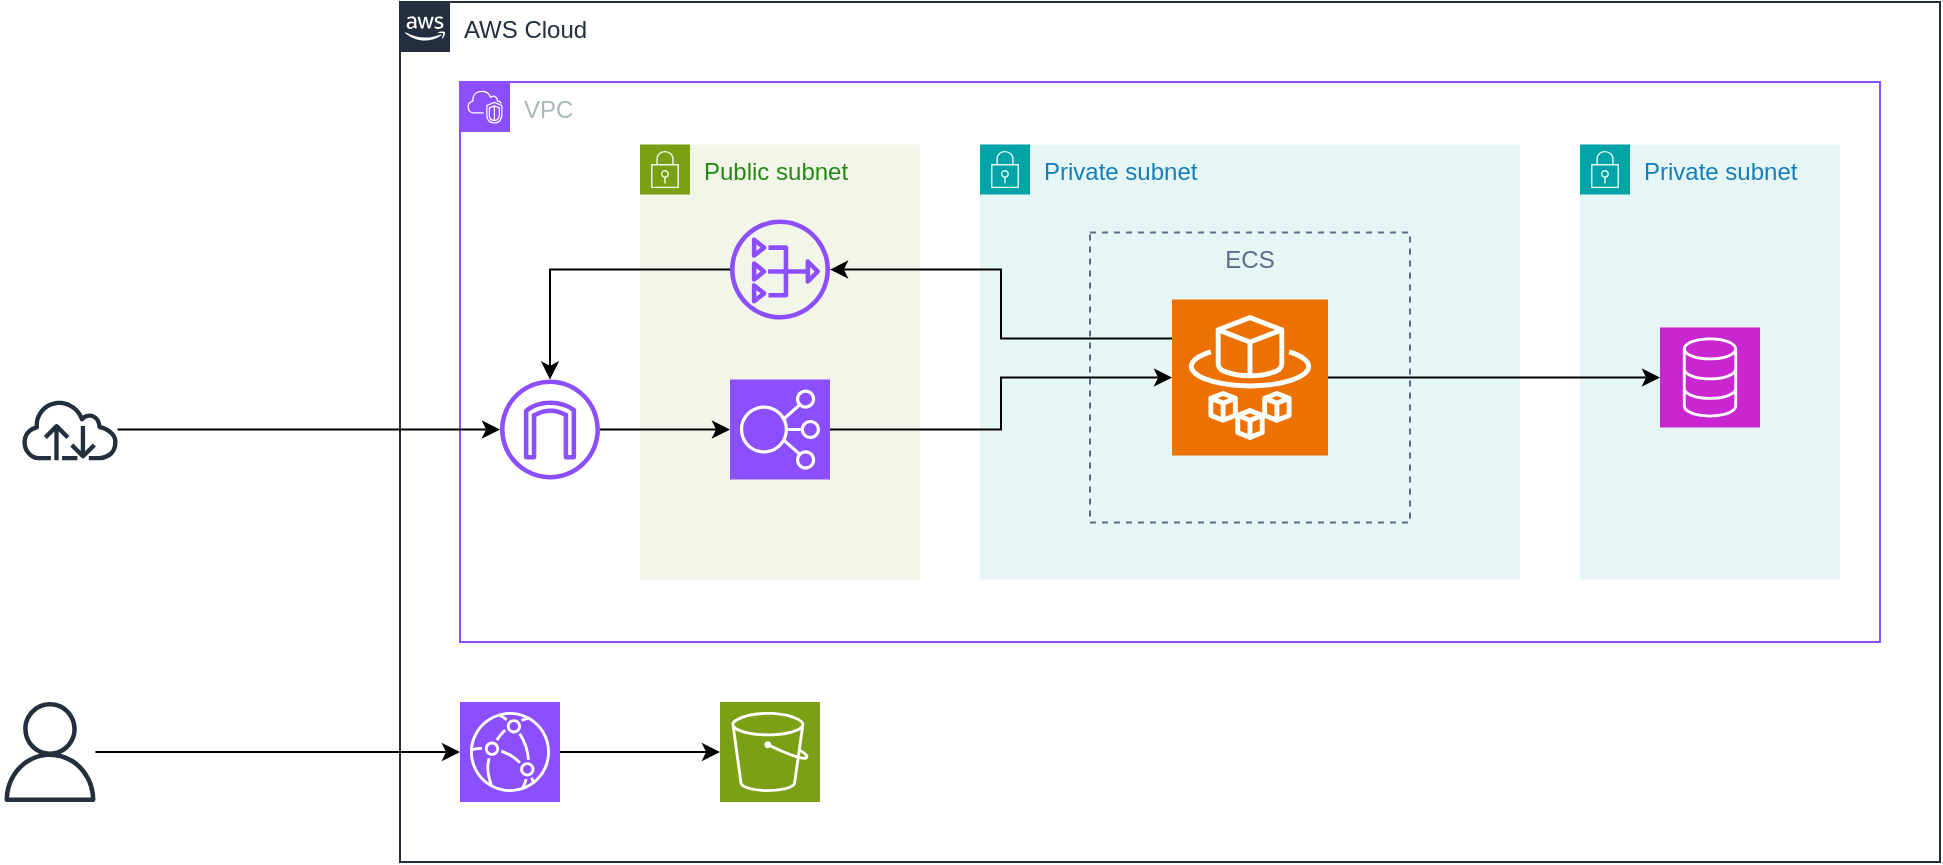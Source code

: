 <mxfile version="24.2.5" type="device">
  <diagram name="Trang-1" id="FU-uBumQ2bNbAoqQIy4l">
    <mxGraphModel dx="1595" dy="594" grid="1" gridSize="10" guides="1" tooltips="1" connect="1" arrows="1" fold="1" page="1" pageScale="1" pageWidth="827" pageHeight="1169" math="0" shadow="0">
      <root>
        <mxCell id="0" />
        <mxCell id="1" parent="0" />
        <mxCell id="fvwAENwHUn6193kttJ-c-1" value="AWS Cloud" style="points=[[0,0],[0.25,0],[0.5,0],[0.75,0],[1,0],[1,0.25],[1,0.5],[1,0.75],[1,1],[0.75,1],[0.5,1],[0.25,1],[0,1],[0,0.75],[0,0.5],[0,0.25]];outlineConnect=0;gradientColor=none;html=1;whiteSpace=wrap;fontSize=12;fontStyle=0;container=1;pointerEvents=0;collapsible=0;recursiveResize=0;shape=mxgraph.aws4.group;grIcon=mxgraph.aws4.group_aws_cloud_alt;strokeColor=#232F3E;fillColor=none;verticalAlign=top;align=left;spacingLeft=30;fontColor=#232F3E;dashed=0;" vertex="1" parent="1">
          <mxGeometry x="480" y="310" width="770" height="430" as="geometry" />
        </mxCell>
        <mxCell id="fvwAENwHUn6193kttJ-c-5" value="VPC" style="points=[[0,0],[0.25,0],[0.5,0],[0.75,0],[1,0],[1,0.25],[1,0.5],[1,0.75],[1,1],[0.75,1],[0.5,1],[0.25,1],[0,1],[0,0.75],[0,0.5],[0,0.25]];outlineConnect=0;gradientColor=none;html=1;whiteSpace=wrap;fontSize=12;fontStyle=0;container=1;pointerEvents=0;collapsible=0;recursiveResize=0;shape=mxgraph.aws4.group;grIcon=mxgraph.aws4.group_vpc2;strokeColor=#8C4FFF;fillColor=none;verticalAlign=top;align=left;spacingLeft=30;fontColor=#AAB7B8;dashed=0;" vertex="1" parent="fvwAENwHUn6193kttJ-c-1">
          <mxGeometry x="30" y="40" width="710" height="280" as="geometry" />
        </mxCell>
        <mxCell id="fvwAENwHUn6193kttJ-c-6" value="Public subnet" style="points=[[0,0],[0.25,0],[0.5,0],[0.75,0],[1,0],[1,0.25],[1,0.5],[1,0.75],[1,1],[0.75,1],[0.5,1],[0.25,1],[0,1],[0,0.75],[0,0.5],[0,0.25]];outlineConnect=0;gradientColor=none;html=1;whiteSpace=wrap;fontSize=12;fontStyle=0;container=1;pointerEvents=0;collapsible=0;recursiveResize=0;shape=mxgraph.aws4.group;grIcon=mxgraph.aws4.group_security_group;grStroke=0;strokeColor=#7AA116;fillColor=#F2F6E8;verticalAlign=top;align=left;spacingLeft=30;fontColor=#248814;dashed=0;" vertex="1" parent="fvwAENwHUn6193kttJ-c-5">
          <mxGeometry x="90" y="31.25" width="140" height="217.5" as="geometry" />
        </mxCell>
        <mxCell id="fvwAENwHUn6193kttJ-c-10" value="" style="sketch=0;outlineConnect=0;fontColor=#232F3E;gradientColor=none;fillColor=#8C4FFF;strokeColor=none;dashed=0;verticalLabelPosition=bottom;verticalAlign=top;align=center;html=1;fontSize=12;fontStyle=0;aspect=fixed;pointerEvents=1;shape=mxgraph.aws4.nat_gateway;" vertex="1" parent="fvwAENwHUn6193kttJ-c-6">
          <mxGeometry x="45" y="37.5" width="50" height="50" as="geometry" />
        </mxCell>
        <mxCell id="fvwAENwHUn6193kttJ-c-12" value="" style="sketch=0;points=[[0,0,0],[0.25,0,0],[0.5,0,0],[0.75,0,0],[1,0,0],[0,1,0],[0.25,1,0],[0.5,1,0],[0.75,1,0],[1,1,0],[0,0.25,0],[0,0.5,0],[0,0.75,0],[1,0.25,0],[1,0.5,0],[1,0.75,0]];outlineConnect=0;fontColor=#232F3E;fillColor=#8C4FFF;strokeColor=#ffffff;dashed=0;verticalLabelPosition=bottom;verticalAlign=top;align=center;html=1;fontSize=12;fontStyle=0;aspect=fixed;shape=mxgraph.aws4.resourceIcon;resIcon=mxgraph.aws4.elastic_load_balancing;" vertex="1" parent="fvwAENwHUn6193kttJ-c-6">
          <mxGeometry x="45" y="117.5" width="50" height="50" as="geometry" />
        </mxCell>
        <mxCell id="fvwAENwHUn6193kttJ-c-8" value="Private subnet" style="points=[[0,0],[0.25,0],[0.5,0],[0.75,0],[1,0],[1,0.25],[1,0.5],[1,0.75],[1,1],[0.75,1],[0.5,1],[0.25,1],[0,1],[0,0.75],[0,0.5],[0,0.25]];outlineConnect=0;gradientColor=none;html=1;whiteSpace=wrap;fontSize=12;fontStyle=0;container=1;pointerEvents=0;collapsible=0;recursiveResize=0;shape=mxgraph.aws4.group;grIcon=mxgraph.aws4.group_security_group;grStroke=0;strokeColor=#00A4A6;fillColor=#E6F6F7;verticalAlign=top;align=left;spacingLeft=30;fontColor=#147EBA;dashed=0;" vertex="1" parent="fvwAENwHUn6193kttJ-c-5">
          <mxGeometry x="560" y="31.25" width="130" height="217.5" as="geometry" />
        </mxCell>
        <mxCell id="fvwAENwHUn6193kttJ-c-23" value="" style="sketch=0;points=[[0,0,0],[0.25,0,0],[0.5,0,0],[0.75,0,0],[1,0,0],[0,1,0],[0.25,1,0],[0.5,1,0],[0.75,1,0],[1,1,0],[0,0.25,0],[0,0.5,0],[0,0.75,0],[1,0.25,0],[1,0.5,0],[1,0.75,0]];outlineConnect=0;fontColor=#232F3E;fillColor=#C925D1;strokeColor=#ffffff;dashed=0;verticalLabelPosition=bottom;verticalAlign=top;align=center;html=1;fontSize=12;fontStyle=0;aspect=fixed;shape=mxgraph.aws4.resourceIcon;resIcon=mxgraph.aws4.database;" vertex="1" parent="fvwAENwHUn6193kttJ-c-8">
          <mxGeometry x="40" y="91.5" width="50" height="50" as="geometry" />
        </mxCell>
        <mxCell id="fvwAENwHUn6193kttJ-c-7" value="Private subnet" style="points=[[0,0],[0.25,0],[0.5,0],[0.75,0],[1,0],[1,0.25],[1,0.5],[1,0.75],[1,1],[0.75,1],[0.5,1],[0.25,1],[0,1],[0,0.75],[0,0.5],[0,0.25]];outlineConnect=0;gradientColor=none;html=1;whiteSpace=wrap;fontSize=12;fontStyle=0;container=1;pointerEvents=0;collapsible=0;recursiveResize=0;shape=mxgraph.aws4.group;grIcon=mxgraph.aws4.group_security_group;grStroke=0;strokeColor=#00A4A6;fillColor=#E6F6F7;verticalAlign=top;align=left;spacingLeft=30;fontColor=#147EBA;dashed=0;" vertex="1" parent="fvwAENwHUn6193kttJ-c-5">
          <mxGeometry x="260" y="31.25" width="270" height="217.5" as="geometry" />
        </mxCell>
        <mxCell id="fvwAENwHUn6193kttJ-c-20" value="ECS" style="fillColor=none;strokeColor=#5A6C86;dashed=1;verticalAlign=top;fontStyle=0;fontColor=#5A6C86;whiteSpace=wrap;html=1;" vertex="1" parent="fvwAENwHUn6193kttJ-c-7">
          <mxGeometry x="55" y="44" width="160" height="145" as="geometry" />
        </mxCell>
        <mxCell id="fvwAENwHUn6193kttJ-c-21" value="" style="sketch=0;points=[[0,0,0],[0.25,0,0],[0.5,0,0],[0.75,0,0],[1,0,0],[0,1,0],[0.25,1,0],[0.5,1,0],[0.75,1,0],[1,1,0],[0,0.25,0],[0,0.5,0],[0,0.75,0],[1,0.25,0],[1,0.5,0],[1,0.75,0]];outlineConnect=0;fontColor=#232F3E;fillColor=#ED7100;strokeColor=#ffffff;dashed=0;verticalLabelPosition=bottom;verticalAlign=top;align=center;html=1;fontSize=12;fontStyle=0;aspect=fixed;shape=mxgraph.aws4.resourceIcon;resIcon=mxgraph.aws4.fargate;" vertex="1" parent="fvwAENwHUn6193kttJ-c-7">
          <mxGeometry x="96" y="77.5" width="78" height="78" as="geometry" />
        </mxCell>
        <mxCell id="fvwAENwHUn6193kttJ-c-29" style="edgeStyle=orthogonalEdgeStyle;rounded=0;orthogonalLoop=1;jettySize=auto;html=1;" edge="1" parent="fvwAENwHUn6193kttJ-c-5" source="fvwAENwHUn6193kttJ-c-11" target="fvwAENwHUn6193kttJ-c-12">
          <mxGeometry relative="1" as="geometry" />
        </mxCell>
        <mxCell id="fvwAENwHUn6193kttJ-c-11" value="" style="sketch=0;outlineConnect=0;fontColor=#232F3E;gradientColor=none;fillColor=#8C4FFF;strokeColor=none;dashed=0;verticalLabelPosition=bottom;verticalAlign=top;align=center;html=1;fontSize=12;fontStyle=0;aspect=fixed;pointerEvents=1;shape=mxgraph.aws4.internet_gateway;" vertex="1" parent="fvwAENwHUn6193kttJ-c-5">
          <mxGeometry x="20" y="148.75" width="50" height="50" as="geometry" />
        </mxCell>
        <mxCell id="fvwAENwHUn6193kttJ-c-31" style="edgeStyle=orthogonalEdgeStyle;rounded=0;orthogonalLoop=1;jettySize=auto;html=1;" edge="1" parent="fvwAENwHUn6193kttJ-c-5" source="fvwAENwHUn6193kttJ-c-12" target="fvwAENwHUn6193kttJ-c-21">
          <mxGeometry relative="1" as="geometry" />
        </mxCell>
        <mxCell id="fvwAENwHUn6193kttJ-c-32" style="edgeStyle=orthogonalEdgeStyle;rounded=0;orthogonalLoop=1;jettySize=auto;html=1;" edge="1" parent="fvwAENwHUn6193kttJ-c-5" source="fvwAENwHUn6193kttJ-c-21" target="fvwAENwHUn6193kttJ-c-23">
          <mxGeometry relative="1" as="geometry" />
        </mxCell>
        <mxCell id="fvwAENwHUn6193kttJ-c-33" style="edgeStyle=orthogonalEdgeStyle;rounded=0;orthogonalLoop=1;jettySize=auto;html=1;" edge="1" parent="fvwAENwHUn6193kttJ-c-5" source="fvwAENwHUn6193kttJ-c-10" target="fvwAENwHUn6193kttJ-c-11">
          <mxGeometry relative="1" as="geometry" />
        </mxCell>
        <mxCell id="fvwAENwHUn6193kttJ-c-34" style="edgeStyle=orthogonalEdgeStyle;rounded=0;orthogonalLoop=1;jettySize=auto;html=1;exitX=0;exitY=0.25;exitDx=0;exitDy=0;exitPerimeter=0;" edge="1" parent="fvwAENwHUn6193kttJ-c-5" source="fvwAENwHUn6193kttJ-c-21" target="fvwAENwHUn6193kttJ-c-10">
          <mxGeometry relative="1" as="geometry" />
        </mxCell>
        <mxCell id="fvwAENwHUn6193kttJ-c-27" style="edgeStyle=orthogonalEdgeStyle;rounded=0;orthogonalLoop=1;jettySize=auto;html=1;" edge="1" parent="fvwAENwHUn6193kttJ-c-1" source="fvwAENwHUn6193kttJ-c-24" target="fvwAENwHUn6193kttJ-c-25">
          <mxGeometry relative="1" as="geometry" />
        </mxCell>
        <mxCell id="fvwAENwHUn6193kttJ-c-24" value="" style="sketch=0;points=[[0,0,0],[0.25,0,0],[0.5,0,0],[0.75,0,0],[1,0,0],[0,1,0],[0.25,1,0],[0.5,1,0],[0.75,1,0],[1,1,0],[0,0.25,0],[0,0.5,0],[0,0.75,0],[1,0.25,0],[1,0.5,0],[1,0.75,0]];outlineConnect=0;fontColor=#232F3E;fillColor=#8C4FFF;strokeColor=#ffffff;dashed=0;verticalLabelPosition=bottom;verticalAlign=top;align=center;html=1;fontSize=12;fontStyle=0;aspect=fixed;shape=mxgraph.aws4.resourceIcon;resIcon=mxgraph.aws4.cloudfront;" vertex="1" parent="fvwAENwHUn6193kttJ-c-1">
          <mxGeometry x="30" y="350" width="50" height="50" as="geometry" />
        </mxCell>
        <mxCell id="fvwAENwHUn6193kttJ-c-25" value="" style="sketch=0;points=[[0,0,0],[0.25,0,0],[0.5,0,0],[0.75,0,0],[1,0,0],[0,1,0],[0.25,1,0],[0.5,1,0],[0.75,1,0],[1,1,0],[0,0.25,0],[0,0.5,0],[0,0.75,0],[1,0.25,0],[1,0.5,0],[1,0.75,0]];outlineConnect=0;fontColor=#232F3E;fillColor=#7AA116;strokeColor=#ffffff;dashed=0;verticalLabelPosition=bottom;verticalAlign=top;align=center;html=1;fontSize=12;fontStyle=0;aspect=fixed;shape=mxgraph.aws4.resourceIcon;resIcon=mxgraph.aws4.s3;" vertex="1" parent="fvwAENwHUn6193kttJ-c-1">
          <mxGeometry x="160" y="350" width="50" height="50" as="geometry" />
        </mxCell>
        <mxCell id="fvwAENwHUn6193kttJ-c-2" value="" style="sketch=0;outlineConnect=0;fontColor=#232F3E;gradientColor=none;fillColor=#232F3D;strokeColor=none;dashed=0;verticalLabelPosition=bottom;verticalAlign=top;align=center;html=1;fontSize=12;fontStyle=0;aspect=fixed;pointerEvents=1;shape=mxgraph.aws4.user;" vertex="1" parent="1">
          <mxGeometry x="280" y="660" width="50" height="50" as="geometry" />
        </mxCell>
        <mxCell id="fvwAENwHUn6193kttJ-c-28" style="edgeStyle=orthogonalEdgeStyle;rounded=0;orthogonalLoop=1;jettySize=auto;html=1;" edge="1" parent="1" source="fvwAENwHUn6193kttJ-c-14" target="fvwAENwHUn6193kttJ-c-11">
          <mxGeometry relative="1" as="geometry" />
        </mxCell>
        <mxCell id="fvwAENwHUn6193kttJ-c-14" value="" style="sketch=0;outlineConnect=0;fontColor=#232F3E;gradientColor=none;fillColor=#232F3D;strokeColor=none;dashed=0;verticalLabelPosition=bottom;verticalAlign=top;align=center;html=1;fontSize=12;fontStyle=0;aspect=fixed;pointerEvents=1;shape=mxgraph.aws4.internet;" vertex="1" parent="1">
          <mxGeometry x="290" y="508.36" width="50" height="30.78" as="geometry" />
        </mxCell>
        <mxCell id="fvwAENwHUn6193kttJ-c-26" style="edgeStyle=orthogonalEdgeStyle;rounded=0;orthogonalLoop=1;jettySize=auto;html=1;entryX=0;entryY=0.5;entryDx=0;entryDy=0;entryPerimeter=0;" edge="1" parent="1" source="fvwAENwHUn6193kttJ-c-2" target="fvwAENwHUn6193kttJ-c-24">
          <mxGeometry relative="1" as="geometry" />
        </mxCell>
      </root>
    </mxGraphModel>
  </diagram>
</mxfile>
